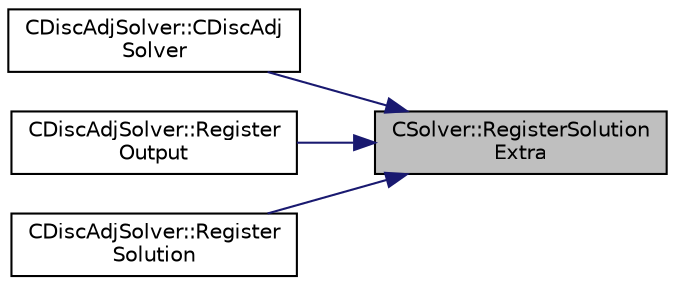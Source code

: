 digraph "CSolver::RegisterSolutionExtra"
{
 // LATEX_PDF_SIZE
  edge [fontname="Helvetica",fontsize="10",labelfontname="Helvetica",labelfontsize="10"];
  node [fontname="Helvetica",fontsize="10",shape=record];
  rankdir="RL";
  Node1 [label="CSolver::RegisterSolution\lExtra",height=0.2,width=0.4,color="black", fillcolor="grey75", style="filled", fontcolor="black",tooltip="Register In- or Output."];
  Node1 -> Node2 [dir="back",color="midnightblue",fontsize="10",style="solid",fontname="Helvetica"];
  Node2 [label="CDiscAdjSolver::CDiscAdj\lSolver",height=0.2,width=0.4,color="black", fillcolor="white", style="filled",URL="$classCDiscAdjSolver.html#aa229f12a021f2b1a7b4467fe000dc0b9",tooltip=" "];
  Node1 -> Node3 [dir="back",color="midnightblue",fontsize="10",style="solid",fontname="Helvetica"];
  Node3 [label="CDiscAdjSolver::Register\lOutput",height=0.2,width=0.4,color="black", fillcolor="white", style="filled",URL="$classCDiscAdjSolver.html#ab6592e845c8a040daa892707b0ac57d6",tooltip="Performs the preprocessing of the adjoint AD-based solver. Registers all necessary variables that are..."];
  Node1 -> Node4 [dir="back",color="midnightblue",fontsize="10",style="solid",fontname="Helvetica"];
  Node4 [label="CDiscAdjSolver::Register\lSolution",height=0.2,width=0.4,color="black", fillcolor="white", style="filled",URL="$classCDiscAdjSolver.html#a00f168c587fac0143133047806825b72",tooltip="Performs the preprocessing of the adjoint AD-based solver. Registers all necessary variables on the t..."];
}
